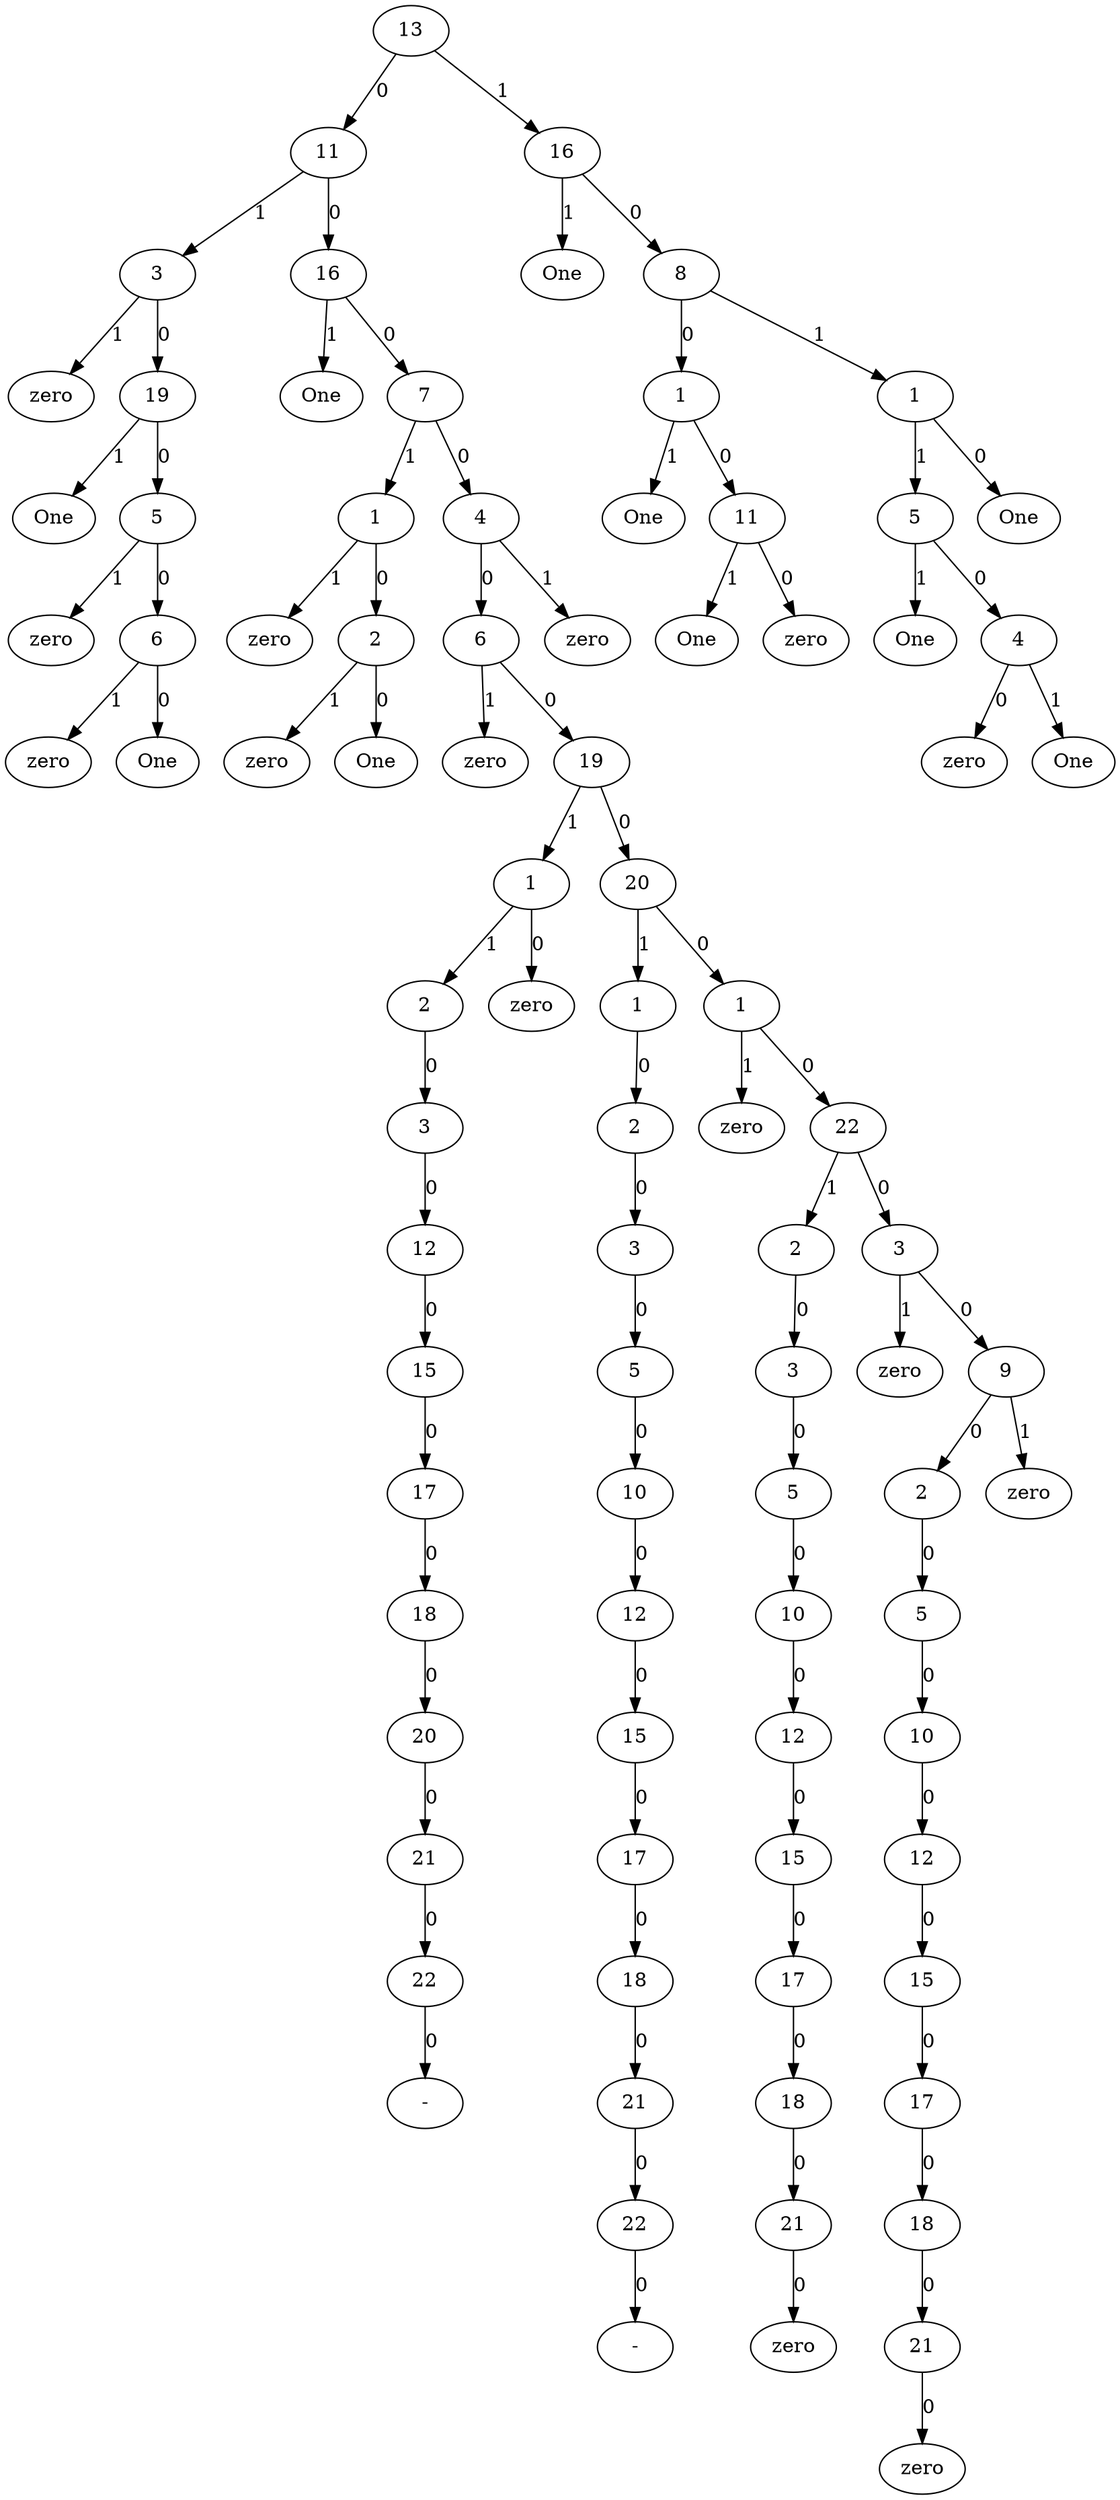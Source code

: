 // Decision Tree
digraph {
	0 [label=13]
	00 [label=11]
		0 -> 00 [label=0]
	000 [label=3]
		00 -> 000 [label=1]
	0000 [label=zero]
		000 -> 0000 [label=1]
	0001 [label=19]
		000 -> 0001 [label=0]
	00010 [label=One]
		0001 -> 00010 [label=1]
	00011 [label=5]
		0001 -> 00011 [label=0]
	000110 [label=zero]
		00011 -> 000110 [label=1]
	000111 [label=6]
		00011 -> 000111 [label=0]
	0001110 [label=zero]
		000111 -> 0001110 [label=1]
	0001111 [label=One]
		000111 -> 0001111 [label=0]
	001 [label=16]
		00 -> 001 [label=0]
	0010 [label=One]
		001 -> 0010 [label=1]
	0011 [label=7]
		001 -> 0011 [label=0]
	00110 [label=1]
		0011 -> 00110 [label=1]
	001100 [label=zero]
		00110 -> 001100 [label=1]
	001101 [label=2]
		00110 -> 001101 [label=0]
	0011010 [label=zero]
		001101 -> 0011010 [label=1]
	0011011 [label=One]
		001101 -> 0011011 [label=0]
	00111 [label=4]
		0011 -> 00111 [label=0]
	001110 [label=6]
		00111 -> 001110 [label=0]
	0011100 [label=zero]
		001110 -> 0011100 [label=1]
	0011101 [label=19]
		001110 -> 0011101 [label=0]
	00111010 [label=1]
		0011101 -> 00111010 [label=1]
	001110100 [label=2]
		00111010 -> 001110100 [label=1]
	0011101000 [label=3]
		001110100 -> 0011101000 [label=0]
	00111010000 [label=12]
		0011101000 -> 00111010000 [label=0]
	001110100000 [label=15]
		00111010000 -> 001110100000 [label=0]
	0011101000000 [label=17]
		001110100000 -> 0011101000000 [label=0]
	00111010000000 [label=18]
		0011101000000 -> 00111010000000 [label=0]
	001110100000000 [label=20]
		00111010000000 -> 001110100000000 [label=0]
	0011101000000000 [label=21]
		001110100000000 -> 0011101000000000 [label=0]
	00111010000000000 [label=22]
		0011101000000000 -> 00111010000000000 [label=0]
	001110100000000000 [label="-"]
		00111010000000000 -> 001110100000000000 [label=0]
	001110101 [label=zero]
		00111010 -> 001110101 [label=0]
	00111011 [label=20]
		0011101 -> 00111011 [label=0]
	001110110 [label=1]
		00111011 -> 001110110 [label=1]
	0011101100 [label=2]
		001110110 -> 0011101100 [label=0]
	00111011000 [label=3]
		0011101100 -> 00111011000 [label=0]
	001110110000 [label=5]
		00111011000 -> 001110110000 [label=0]
	0011101100000 [label=10]
		001110110000 -> 0011101100000 [label=0]
	00111011000000 [label=12]
		0011101100000 -> 00111011000000 [label=0]
	001110110000000 [label=15]
		00111011000000 -> 001110110000000 [label=0]
	0011101100000000 [label=17]
		001110110000000 -> 0011101100000000 [label=0]
	00111011000000000 [label=18]
		0011101100000000 -> 00111011000000000 [label=0]
	001110110000000000 [label=21]
		00111011000000000 -> 001110110000000000 [label=0]
	0011101100000000000 [label=22]
		001110110000000000 -> 0011101100000000000 [label=0]
	00111011000000000000 [label="-"]
		0011101100000000000 -> 00111011000000000000 [label=0]
	001110111 [label=1]
		00111011 -> 001110111 [label=0]
	0011101110 [label=zero]
		001110111 -> 0011101110 [label=1]
	0011101111 [label=22]
		001110111 -> 0011101111 [label=0]
	00111011110 [label=2]
		0011101111 -> 00111011110 [label=1]
	001110111100 [label=3]
		00111011110 -> 001110111100 [label=0]
	0011101111000 [label=5]
		001110111100 -> 0011101111000 [label=0]
	00111011110000 [label=10]
		0011101111000 -> 00111011110000 [label=0]
	001110111100000 [label=12]
		00111011110000 -> 001110111100000 [label=0]
	0011101111000000 [label=15]
		001110111100000 -> 0011101111000000 [label=0]
	00111011110000000 [label=17]
		0011101111000000 -> 00111011110000000 [label=0]
	001110111100000000 [label=18]
		00111011110000000 -> 001110111100000000 [label=0]
	0011101111000000000 [label=21]
		001110111100000000 -> 0011101111000000000 [label=0]
	00111011110000000000 [label=zero]
		0011101111000000000 -> 00111011110000000000 [label=0]
	00111011111 [label=3]
		0011101111 -> 00111011111 [label=0]
	001110111110 [label=zero]
		00111011111 -> 001110111110 [label=1]
	001110111111 [label=9]
		00111011111 -> 001110111111 [label=0]
	0011101111110 [label=2]
		001110111111 -> 0011101111110 [label=0]
	00111011111100 [label=5]
		0011101111110 -> 00111011111100 [label=0]
	001110111111000 [label=10]
		00111011111100 -> 001110111111000 [label=0]
	0011101111110000 [label=12]
		001110111111000 -> 0011101111110000 [label=0]
	00111011111100000 [label=15]
		0011101111110000 -> 00111011111100000 [label=0]
	001110111111000000 [label=17]
		00111011111100000 -> 001110111111000000 [label=0]
	0011101111110000000 [label=18]
		001110111111000000 -> 0011101111110000000 [label=0]
	00111011111100000000 [label=21]
		0011101111110000000 -> 00111011111100000000 [label=0]
	001110111111000000000 [label=zero]
		00111011111100000000 -> 001110111111000000000 [label=0]
	0011101111111 [label=zero]
		001110111111 -> 0011101111111 [label=1]
	001111 [label=zero]
		00111 -> 001111 [label=1]
	01 [label=16]
		0 -> 01 [label=1]
	010 [label=One]
		01 -> 010 [label=1]
	011 [label=8]
		01 -> 011 [label=0]
	0110 [label=1]
		011 -> 0110 [label=0]
	01100 [label=One]
		0110 -> 01100 [label=1]
	01101 [label=11]
		0110 -> 01101 [label=0]
	011010 [label=One]
		01101 -> 011010 [label=1]
	011011 [label=zero]
		01101 -> 011011 [label=0]
	0111 [label=1]
		011 -> 0111 [label=1]
	01110 [label=5]
		0111 -> 01110 [label=1]
	011100 [label=One]
		01110 -> 011100 [label=1]
	011101 [label=4]
		01110 -> 011101 [label=0]
	0111010 [label=zero]
		011101 -> 0111010 [label=0]
	0111011 [label=One]
		011101 -> 0111011 [label=1]
	01111 [label=One]
		0111 -> 01111 [label=0]
}